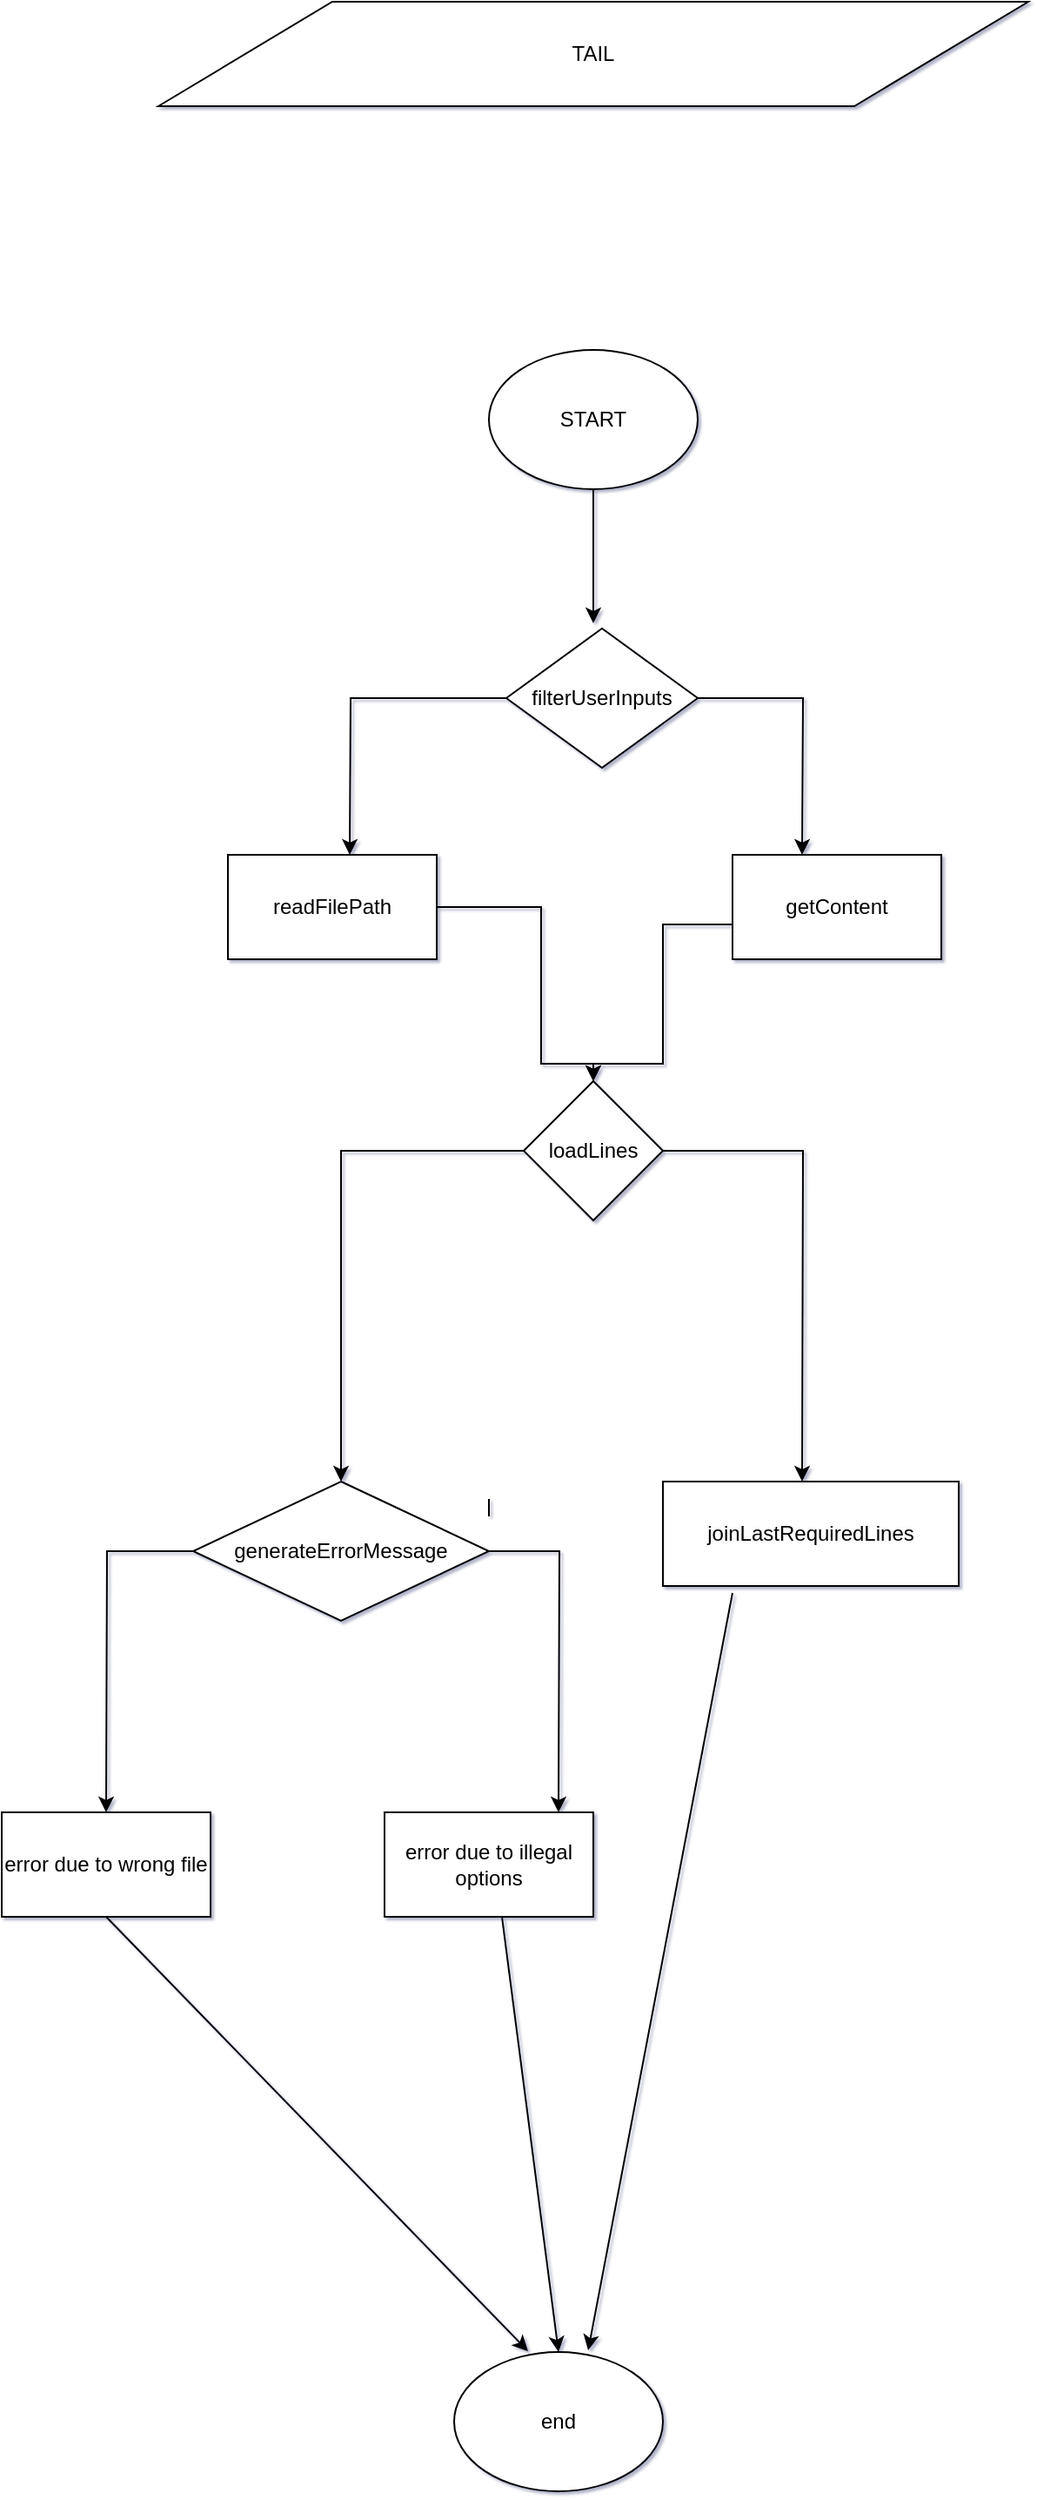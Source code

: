 <mxfile version="12.4.3" type="device" pages="1"><diagram id="cldWtik-AjaQOFR7kmc8" name="Page-1"><mxGraphModel dx="1666" dy="916" grid="1" gridSize="10" guides="1" tooltips="1" connect="1" arrows="1" fold="1" page="1" pageScale="1" pageWidth="827" pageHeight="1169" background="none" math="0" shadow="1"><root><mxCell id="0"/><mxCell id="1" parent="0"/><mxCell id="S3oCnzqnr6o0z_R7X6_T-3" value="" style="edgeStyle=orthogonalEdgeStyle;rounded=0;orthogonalLoop=1;jettySize=auto;html=1;entryX=0.417;entryY=-0.05;entryDx=0;entryDy=0;entryPerimeter=0;" parent="1" source="S3oCnzqnr6o0z_R7X6_T-1" edge="1"><mxGeometry relative="1" as="geometry"><mxPoint x="400" y="667" as="targetPoint"/></mxGeometry></mxCell><mxCell id="S3oCnzqnr6o0z_R7X6_T-1" value="START" style="ellipse;whiteSpace=wrap;html=1;" parent="1" vertex="1"><mxGeometry x="340" y="510" width="120" height="80" as="geometry"/></mxCell><mxCell id="S3oCnzqnr6o0z_R7X6_T-56" value="" style="edgeStyle=orthogonalEdgeStyle;rounded=0;orthogonalLoop=1;jettySize=auto;html=1;entryX=0.5;entryY=0;entryDx=0;entryDy=0;exitX=1;exitY=0.75;exitDx=0;exitDy=0;" parent="1" target="S3oCnzqnr6o0z_R7X6_T-54" edge="1"><mxGeometry relative="1" as="geometry"><mxPoint x="304" y="841" as="sourcePoint"/><mxPoint x="260" y="940" as="targetPoint"/><Array as="points"><mxPoint x="304" y="830"/><mxPoint x="370" y="830"/><mxPoint x="370" y="920"/><mxPoint x="400" y="920"/></Array></mxGeometry></mxCell><mxCell id="S3oCnzqnr6o0z_R7X6_T-13" value="" style="endArrow=none;html=1;" parent="1" edge="1"><mxGeometry width="50" height="50" relative="1" as="geometry"><mxPoint x="340" y="1170" as="sourcePoint"/><mxPoint x="340" y="1180" as="targetPoint"/></mxGeometry></mxCell><mxCell id="S3oCnzqnr6o0z_R7X6_T-19" value="end" style="ellipse;whiteSpace=wrap;html=1;" parent="1" vertex="1"><mxGeometry x="320" y="1660" width="120" height="80" as="geometry"/></mxCell><mxCell id="S3oCnzqnr6o0z_R7X6_T-58" value="" style="edgeStyle=orthogonalEdgeStyle;rounded=0;orthogonalLoop=1;jettySize=auto;html=1;" parent="1" target="S3oCnzqnr6o0z_R7X6_T-54" edge="1"><mxGeometry relative="1" as="geometry"><mxPoint x="470" y="840" as="sourcePoint"/><mxPoint x="400" y="920" as="targetPoint"/><Array as="points"><mxPoint x="510" y="840"/><mxPoint x="440" y="840"/><mxPoint x="440" y="920"/><mxPoint x="400" y="920"/></Array></mxGeometry></mxCell><mxCell id="S3oCnzqnr6o0z_R7X6_T-36" value="" style="endArrow=classic;html=1;entryX=0.642;entryY=-0.012;entryDx=0;entryDy=0;entryPerimeter=0;exitX=0.421;exitY=1.049;exitDx=0;exitDy=0;exitPerimeter=0;" parent="1" target="S3oCnzqnr6o0z_R7X6_T-19" edge="1"><mxGeometry width="50" height="50" relative="1" as="geometry"><mxPoint x="479.99" y="1223.989" as="sourcePoint"/><mxPoint x="480" y="1260" as="targetPoint"/></mxGeometry></mxCell><mxCell id="S3oCnzqnr6o0z_R7X6_T-37" value="error due to wrong file" style="rounded=0;whiteSpace=wrap;html=1;" parent="1" vertex="1"><mxGeometry x="60" y="1350" width="120" height="60" as="geometry"/></mxCell><mxCell id="S3oCnzqnr6o0z_R7X6_T-38" value="error due to illegal options" style="rounded=0;whiteSpace=wrap;html=1;" parent="1" vertex="1"><mxGeometry x="280" y="1350" width="120" height="60" as="geometry"/></mxCell><mxCell id="S3oCnzqnr6o0z_R7X6_T-40" value="" style="endArrow=classic;html=1;entryX=0.354;entryY=-0.006;entryDx=0;entryDy=0;entryPerimeter=0;exitX=0.5;exitY=1;exitDx=0;exitDy=0;" parent="1" source="S3oCnzqnr6o0z_R7X6_T-37" target="S3oCnzqnr6o0z_R7X6_T-19" edge="1"><mxGeometry width="50" height="50" relative="1" as="geometry"><mxPoint x="60" y="1810" as="sourcePoint"/><mxPoint x="110" y="1760" as="targetPoint"/></mxGeometry></mxCell><mxCell id="S3oCnzqnr6o0z_R7X6_T-41" value="" style="endArrow=classic;html=1;entryX=0.5;entryY=0;entryDx=0;entryDy=0;exitX=0.563;exitY=1.009;exitDx=0;exitDy=0;exitPerimeter=0;" parent="1" source="S3oCnzqnr6o0z_R7X6_T-38" target="S3oCnzqnr6o0z_R7X6_T-19" edge="1"><mxGeometry width="50" height="50" relative="1" as="geometry"><mxPoint x="60" y="1810" as="sourcePoint"/><mxPoint x="110" y="1760" as="targetPoint"/></mxGeometry></mxCell><mxCell id="S3oCnzqnr6o0z_R7X6_T-51" value="" style="edgeStyle=orthogonalEdgeStyle;rounded=0;orthogonalLoop=1;jettySize=auto;html=1;entryX=0.5;entryY=0;entryDx=0;entryDy=0;exitX=1;exitY=0.5;exitDx=0;exitDy=0;" parent="1" source="S3oCnzqnr6o0z_R7X6_T-49" edge="1"><mxGeometry relative="1" as="geometry"><mxPoint x="520" y="800" as="targetPoint"/></mxGeometry></mxCell><mxCell id="S3oCnzqnr6o0z_R7X6_T-53" value="" style="edgeStyle=orthogonalEdgeStyle;rounded=0;orthogonalLoop=1;jettySize=auto;html=1;" parent="1" source="S3oCnzqnr6o0z_R7X6_T-49" edge="1"><mxGeometry relative="1" as="geometry"><mxPoint x="260" y="800" as="targetPoint"/></mxGeometry></mxCell><mxCell id="S3oCnzqnr6o0z_R7X6_T-49" value="filterUserInputs" style="rhombus;whiteSpace=wrap;html=1;" parent="1" vertex="1"><mxGeometry x="350" y="670" width="110" height="80" as="geometry"/></mxCell><mxCell id="S3oCnzqnr6o0z_R7X6_T-60" value="" style="edgeStyle=orthogonalEdgeStyle;rounded=0;orthogonalLoop=1;jettySize=auto;html=1;" parent="1" source="S3oCnzqnr6o0z_R7X6_T-54" edge="1"><mxGeometry relative="1" as="geometry"><mxPoint x="520" y="1160" as="targetPoint"/></mxGeometry></mxCell><mxCell id="S3oCnzqnr6o0z_R7X6_T-62" value="" style="edgeStyle=orthogonalEdgeStyle;rounded=0;orthogonalLoop=1;jettySize=auto;html=1;entryX=0.5;entryY=0;entryDx=0;entryDy=0;" parent="1" source="S3oCnzqnr6o0z_R7X6_T-54" target="S3oCnzqnr6o0z_R7X6_T-63" edge="1"><mxGeometry relative="1" as="geometry"><mxPoint x="280" y="1160" as="targetPoint"/></mxGeometry></mxCell><mxCell id="S3oCnzqnr6o0z_R7X6_T-54" value="loadLines" style="rhombus;whiteSpace=wrap;html=1;" parent="1" vertex="1"><mxGeometry x="360" y="930" width="80" height="80" as="geometry"/></mxCell><mxCell id="S3oCnzqnr6o0z_R7X6_T-64" value="" style="edgeStyle=orthogonalEdgeStyle;rounded=0;orthogonalLoop=1;jettySize=auto;html=1;" parent="1" source="S3oCnzqnr6o0z_R7X6_T-63" edge="1"><mxGeometry relative="1" as="geometry"><mxPoint x="380" y="1350" as="targetPoint"/></mxGeometry></mxCell><mxCell id="S3oCnzqnr6o0z_R7X6_T-65" style="edgeStyle=orthogonalEdgeStyle;rounded=0;orthogonalLoop=1;jettySize=auto;html=1;" parent="1" source="S3oCnzqnr6o0z_R7X6_T-63" edge="1"><mxGeometry relative="1" as="geometry"><mxPoint x="120" y="1350" as="targetPoint"/></mxGeometry></mxCell><mxCell id="S3oCnzqnr6o0z_R7X6_T-63" value="generateErrorMessage&lt;br&gt;" style="rhombus;whiteSpace=wrap;html=1;" parent="1" vertex="1"><mxGeometry x="170" y="1160" width="170" height="80" as="geometry"/></mxCell><mxCell id="S3oCnzqnr6o0z_R7X6_T-66" value="readFilePath" style="rounded=0;whiteSpace=wrap;html=1;" parent="1" vertex="1"><mxGeometry x="190" y="800" width="120" height="60" as="geometry"/></mxCell><mxCell id="S3oCnzqnr6o0z_R7X6_T-67" value="getContent" style="rounded=0;whiteSpace=wrap;html=1;" parent="1" vertex="1"><mxGeometry x="480" y="800" width="120" height="60" as="geometry"/></mxCell><mxCell id="S3oCnzqnr6o0z_R7X6_T-68" value="joinLastRequiredLines" style="rounded=0;whiteSpace=wrap;html=1;" parent="1" vertex="1"><mxGeometry x="440" y="1160" width="170" height="60" as="geometry"/></mxCell><mxCell id="S3oCnzqnr6o0z_R7X6_T-70" value="TAIL" style="shape=parallelogram;perimeter=parallelogramPerimeter;whiteSpace=wrap;html=1;" parent="1" vertex="1"><mxGeometry x="150" y="310" width="500" height="60" as="geometry"/></mxCell></root></mxGraphModel></diagram></mxfile>